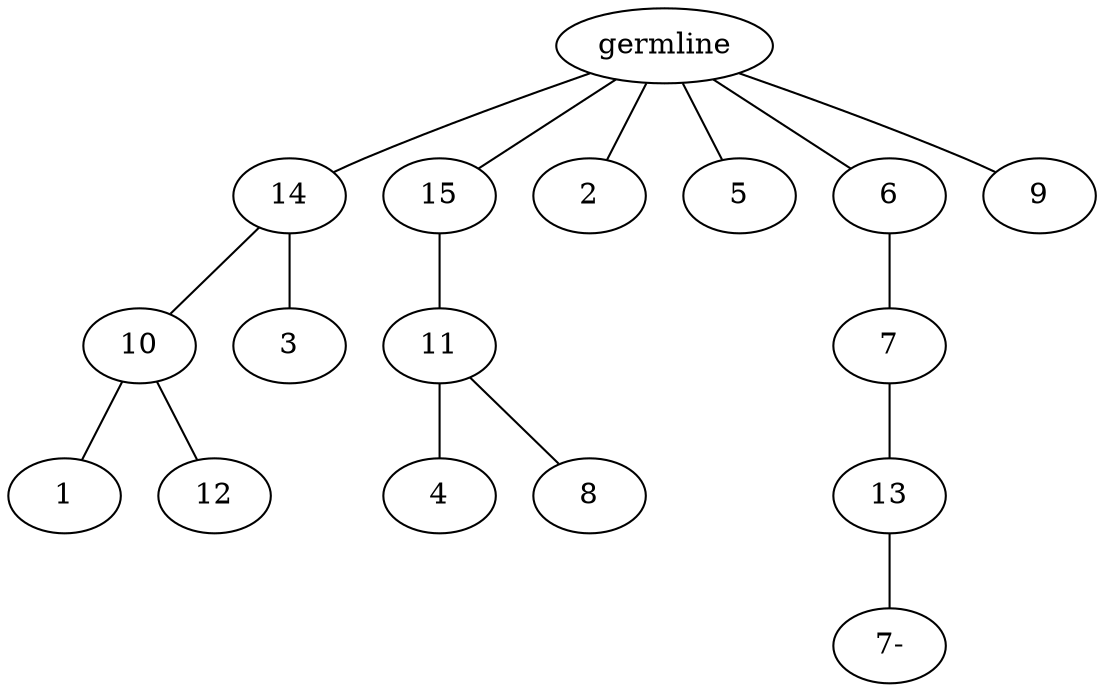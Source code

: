 graph tree {
    "140314352448800" [label="germline"];
    "140314352449424" [label="14"];
    "140314352450048" [label="10"];
    "140314352450384" [label="1"];
    "140314352450288" [label="12"];
    "140314352448704" [label="3"];
    "140314352449712" [label="15"];
    "140314352449808" [label="11"];
    "140314352448512" [label="4"];
    "140314352450768" [label="8"];
    "140314352447696" [label="2"];
    "140314352449664" [label="5"];
    "140314352448896" [label="6"];
    "140314352277968" [label="7"];
    "140314352276384" [label="13"];
    "140314352449472" [label="7-"];
    "140314352447648" [label="9"];
    "140314352448800" -- "140314352449424";
    "140314352448800" -- "140314352449712";
    "140314352448800" -- "140314352447696";
    "140314352448800" -- "140314352449664";
    "140314352448800" -- "140314352448896";
    "140314352448800" -- "140314352447648";
    "140314352449424" -- "140314352450048";
    "140314352449424" -- "140314352448704";
    "140314352450048" -- "140314352450384";
    "140314352450048" -- "140314352450288";
    "140314352449712" -- "140314352449808";
    "140314352449808" -- "140314352448512";
    "140314352449808" -- "140314352450768";
    "140314352448896" -- "140314352277968";
    "140314352277968" -- "140314352276384";
    "140314352276384" -- "140314352449472";
}
